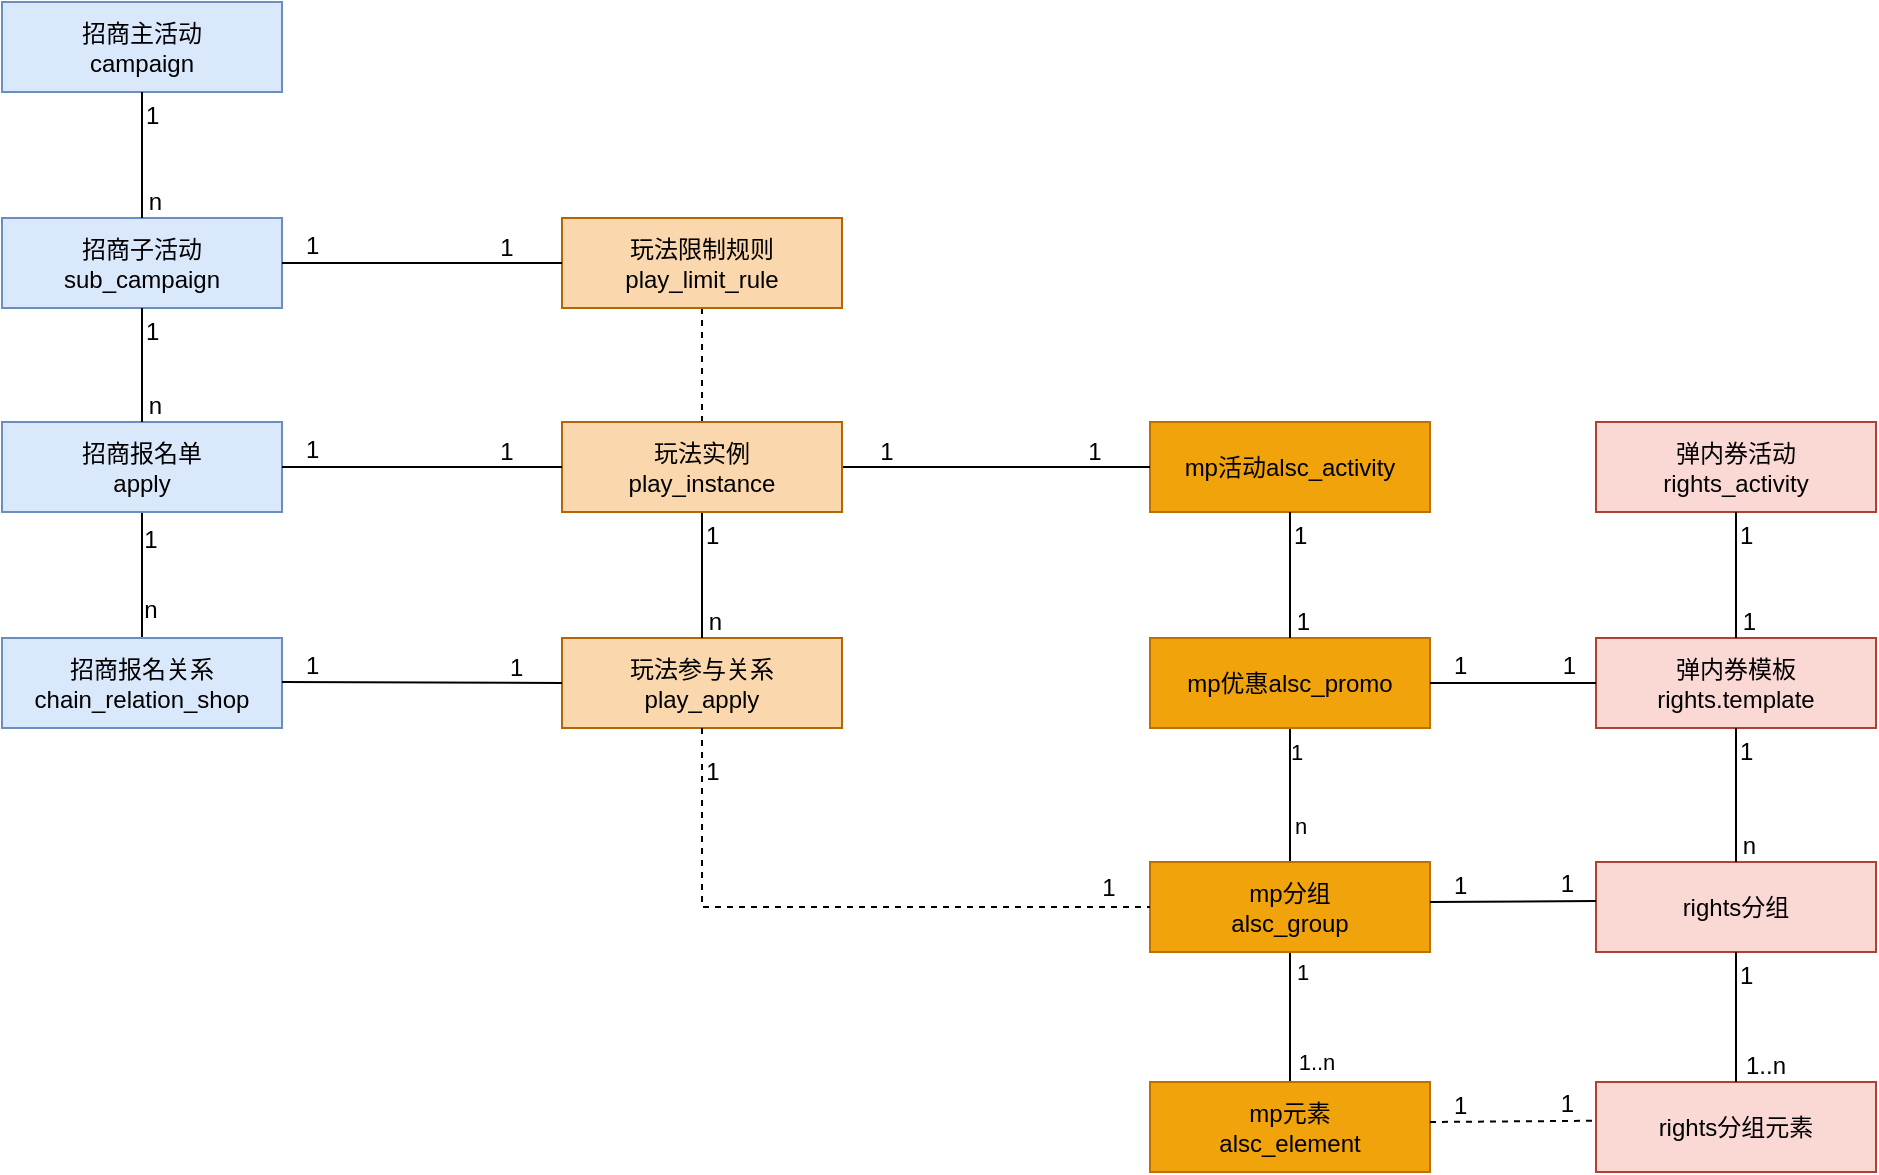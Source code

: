 <mxfile version="21.6.6" type="github" pages="2">
  <diagram name="模型-爆红包" id="RSKxBo_dg0qpYYjJsVa4">
    <mxGraphModel dx="954" dy="553" grid="1" gridSize="10" guides="1" tooltips="1" connect="1" arrows="1" fold="1" page="1" pageScale="1" pageWidth="827" pageHeight="1169" math="0" shadow="0">
      <root>
        <mxCell id="0" />
        <mxCell id="1" parent="0" />
        <mxCell id="voPBvHbVcS1l0eXUDo_d-43" value="mp活动alsc_activity" style="rounded=0;whiteSpace=wrap;html=1;fillColor=#f0a30a;fontColor=#000000;strokeColor=#BD7000;" vertex="1" parent="1">
          <mxGeometry x="604" y="240" width="140" height="45" as="geometry" />
        </mxCell>
        <mxCell id="voPBvHbVcS1l0eXUDo_d-44" style="edgeStyle=orthogonalEdgeStyle;rounded=0;orthogonalLoop=1;jettySize=auto;html=1;exitX=0.5;exitY=1;exitDx=0;exitDy=0;entryX=0.5;entryY=0;entryDx=0;entryDy=0;endArrow=none;endFill=0;" edge="1" parent="1" source="voPBvHbVcS1l0eXUDo_d-47" target="voPBvHbVcS1l0eXUDo_d-53">
          <mxGeometry relative="1" as="geometry" />
        </mxCell>
        <mxCell id="voPBvHbVcS1l0eXUDo_d-45" value="1" style="edgeLabel;html=1;align=center;verticalAlign=middle;resizable=0;points=[];" vertex="1" connectable="0" parent="voPBvHbVcS1l0eXUDo_d-44">
          <mxGeometry x="-0.861" y="3" relative="1" as="geometry">
            <mxPoint y="7" as="offset" />
          </mxGeometry>
        </mxCell>
        <mxCell id="voPBvHbVcS1l0eXUDo_d-46" value="n" style="edgeLabel;html=1;align=center;verticalAlign=middle;resizable=0;points=[];" vertex="1" connectable="0" parent="voPBvHbVcS1l0eXUDo_d-44">
          <mxGeometry x="0.722" y="4" relative="1" as="geometry">
            <mxPoint x="1" y="-9" as="offset" />
          </mxGeometry>
        </mxCell>
        <mxCell id="voPBvHbVcS1l0eXUDo_d-124" value="" style="edgeStyle=orthogonalEdgeStyle;rounded=0;orthogonalLoop=1;jettySize=auto;html=1;endArrow=none;endFill=0;" edge="1" parent="1" source="voPBvHbVcS1l0eXUDo_d-47" target="voPBvHbVcS1l0eXUDo_d-53">
          <mxGeometry relative="1" as="geometry" />
        </mxCell>
        <mxCell id="voPBvHbVcS1l0eXUDo_d-47" value="mp优惠alsc_promo" style="rounded=0;whiteSpace=wrap;html=1;fillColor=#f0a30a;fontColor=#000000;strokeColor=#BD7000;" vertex="1" parent="1">
          <mxGeometry x="604" y="348" width="140" height="45" as="geometry" />
        </mxCell>
        <mxCell id="voPBvHbVcS1l0eXUDo_d-48" value="弹内券活动&lt;br&gt;rights_activity" style="rounded=0;whiteSpace=wrap;html=1;fillColor=#fad9d5;strokeColor=#ae4132;" vertex="1" parent="1">
          <mxGeometry x="827" y="240" width="140" height="45" as="geometry" />
        </mxCell>
        <mxCell id="voPBvHbVcS1l0eXUDo_d-49" value="弹内券模板&lt;br&gt;rights.template" style="rounded=0;whiteSpace=wrap;html=1;fillColor=#fad9d5;strokeColor=#ae4132;" vertex="1" parent="1">
          <mxGeometry x="827" y="348" width="140" height="45" as="geometry" />
        </mxCell>
        <mxCell id="voPBvHbVcS1l0eXUDo_d-50" style="edgeStyle=orthogonalEdgeStyle;rounded=0;orthogonalLoop=1;jettySize=auto;html=1;exitX=0.5;exitY=1;exitDx=0;exitDy=0;entryX=0.5;entryY=0;entryDx=0;entryDy=0;endArrow=none;endFill=0;" edge="1" parent="1" source="voPBvHbVcS1l0eXUDo_d-53" target="voPBvHbVcS1l0eXUDo_d-54">
          <mxGeometry relative="1" as="geometry" />
        </mxCell>
        <mxCell id="voPBvHbVcS1l0eXUDo_d-51" value="1" style="edgeLabel;html=1;align=center;verticalAlign=middle;resizable=0;points=[];" vertex="1" connectable="0" parent="voPBvHbVcS1l0eXUDo_d-50">
          <mxGeometry x="-0.771" relative="1" as="geometry">
            <mxPoint x="6" y="2" as="offset" />
          </mxGeometry>
        </mxCell>
        <mxCell id="voPBvHbVcS1l0eXUDo_d-52" value="1..n" style="edgeLabel;html=1;align=center;verticalAlign=middle;resizable=0;points=[];" vertex="1" connectable="0" parent="voPBvHbVcS1l0eXUDo_d-50">
          <mxGeometry x="0.686" relative="1" as="geometry">
            <mxPoint x="13" as="offset" />
          </mxGeometry>
        </mxCell>
        <mxCell id="voPBvHbVcS1l0eXUDo_d-53" value="mp分组&lt;br&gt;alsc_group" style="rounded=0;whiteSpace=wrap;html=1;fillColor=#f0a30a;fontColor=#000000;strokeColor=#BD7000;" vertex="1" parent="1">
          <mxGeometry x="604" y="460" width="140" height="45" as="geometry" />
        </mxCell>
        <mxCell id="voPBvHbVcS1l0eXUDo_d-54" value="mp元素&lt;br&gt;alsc_element" style="rounded=0;whiteSpace=wrap;html=1;fillColor=#f0a30a;fontColor=#000000;strokeColor=#BD7000;" vertex="1" parent="1">
          <mxGeometry x="604" y="570" width="140" height="45" as="geometry" />
        </mxCell>
        <mxCell id="voPBvHbVcS1l0eXUDo_d-55" value="rights分组" style="rounded=0;whiteSpace=wrap;html=1;fillColor=#fad9d5;strokeColor=#ae4132;" vertex="1" parent="1">
          <mxGeometry x="827" y="460" width="140" height="45" as="geometry" />
        </mxCell>
        <mxCell id="voPBvHbVcS1l0eXUDo_d-56" value="rights分组元素" style="rounded=0;whiteSpace=wrap;html=1;fillColor=#fad9d5;strokeColor=#ae4132;" vertex="1" parent="1">
          <mxGeometry x="827" y="570" width="140" height="45" as="geometry" />
        </mxCell>
        <mxCell id="voPBvHbVcS1l0eXUDo_d-65" value="" style="endArrow=none;html=1;rounded=0;exitX=0.5;exitY=1;exitDx=0;exitDy=0;entryX=0.5;entryY=0;entryDx=0;entryDy=0;" edge="1" parent="1" source="voPBvHbVcS1l0eXUDo_d-43" target="voPBvHbVcS1l0eXUDo_d-47">
          <mxGeometry relative="1" as="geometry">
            <mxPoint x="663.5" y="280" as="sourcePoint" />
            <mxPoint x="663.5" y="348" as="targetPoint" />
          </mxGeometry>
        </mxCell>
        <mxCell id="voPBvHbVcS1l0eXUDo_d-66" value="1" style="resizable=0;html=1;align=left;verticalAlign=bottom;" connectable="0" vertex="1" parent="voPBvHbVcS1l0eXUDo_d-65">
          <mxGeometry x="-1" relative="1" as="geometry">
            <mxPoint y="20" as="offset" />
          </mxGeometry>
        </mxCell>
        <mxCell id="voPBvHbVcS1l0eXUDo_d-67" value="1" style="resizable=0;html=1;align=right;verticalAlign=bottom;" connectable="0" vertex="1" parent="voPBvHbVcS1l0eXUDo_d-65">
          <mxGeometry x="1" relative="1" as="geometry">
            <mxPoint x="10" as="offset" />
          </mxGeometry>
        </mxCell>
        <mxCell id="voPBvHbVcS1l0eXUDo_d-68" value="" style="endArrow=none;html=1;rounded=0;exitX=0.5;exitY=1;exitDx=0;exitDy=0;entryX=0.5;entryY=0;entryDx=0;entryDy=0;" edge="1" parent="1" source="voPBvHbVcS1l0eXUDo_d-48" target="voPBvHbVcS1l0eXUDo_d-49">
          <mxGeometry relative="1" as="geometry">
            <mxPoint x="884" y="280" as="sourcePoint" />
            <mxPoint x="884" y="348" as="targetPoint" />
          </mxGeometry>
        </mxCell>
        <mxCell id="voPBvHbVcS1l0eXUDo_d-69" value="1" style="resizable=0;html=1;align=left;verticalAlign=bottom;" connectable="0" vertex="1" parent="voPBvHbVcS1l0eXUDo_d-68">
          <mxGeometry x="-1" relative="1" as="geometry">
            <mxPoint y="20" as="offset" />
          </mxGeometry>
        </mxCell>
        <mxCell id="voPBvHbVcS1l0eXUDo_d-70" value="1" style="resizable=0;html=1;align=right;verticalAlign=bottom;" connectable="0" vertex="1" parent="voPBvHbVcS1l0eXUDo_d-68">
          <mxGeometry x="1" relative="1" as="geometry">
            <mxPoint x="10" as="offset" />
          </mxGeometry>
        </mxCell>
        <mxCell id="voPBvHbVcS1l0eXUDo_d-71" value="" style="endArrow=none;html=1;rounded=0;exitX=0.5;exitY=1;exitDx=0;exitDy=0;entryX=0.5;entryY=0;entryDx=0;entryDy=0;" edge="1" parent="1" source="voPBvHbVcS1l0eXUDo_d-49" target="voPBvHbVcS1l0eXUDo_d-55">
          <mxGeometry relative="1" as="geometry">
            <mxPoint x="884" y="390" as="sourcePoint" />
            <mxPoint x="884" y="458" as="targetPoint" />
          </mxGeometry>
        </mxCell>
        <mxCell id="voPBvHbVcS1l0eXUDo_d-72" value="1" style="resizable=0;html=1;align=left;verticalAlign=bottom;" connectable="0" vertex="1" parent="voPBvHbVcS1l0eXUDo_d-71">
          <mxGeometry x="-1" relative="1" as="geometry">
            <mxPoint y="20" as="offset" />
          </mxGeometry>
        </mxCell>
        <mxCell id="voPBvHbVcS1l0eXUDo_d-73" value="n" style="resizable=0;html=1;align=right;verticalAlign=bottom;" connectable="0" vertex="1" parent="voPBvHbVcS1l0eXUDo_d-71">
          <mxGeometry x="1" relative="1" as="geometry">
            <mxPoint x="10" as="offset" />
          </mxGeometry>
        </mxCell>
        <mxCell id="voPBvHbVcS1l0eXUDo_d-74" value="" style="endArrow=none;html=1;rounded=0;exitX=0.5;exitY=1;exitDx=0;exitDy=0;entryX=0.5;entryY=0;entryDx=0;entryDy=0;" edge="1" parent="1" source="voPBvHbVcS1l0eXUDo_d-55" target="voPBvHbVcS1l0eXUDo_d-56">
          <mxGeometry relative="1" as="geometry">
            <mxPoint x="884" y="500" as="sourcePoint" />
            <mxPoint x="884" y="568" as="targetPoint" />
          </mxGeometry>
        </mxCell>
        <mxCell id="voPBvHbVcS1l0eXUDo_d-75" value="1" style="resizable=0;html=1;align=left;verticalAlign=bottom;" connectable="0" vertex="1" parent="voPBvHbVcS1l0eXUDo_d-74">
          <mxGeometry x="-1" relative="1" as="geometry">
            <mxPoint y="20" as="offset" />
          </mxGeometry>
        </mxCell>
        <mxCell id="voPBvHbVcS1l0eXUDo_d-76" value="1..n" style="resizable=0;html=1;align=right;verticalAlign=bottom;" connectable="0" vertex="1" parent="voPBvHbVcS1l0eXUDo_d-74">
          <mxGeometry x="1" relative="1" as="geometry">
            <mxPoint x="25" as="offset" />
          </mxGeometry>
        </mxCell>
        <mxCell id="voPBvHbVcS1l0eXUDo_d-77" value="" style="endArrow=none;html=1;rounded=0;exitX=1;exitY=0.5;exitDx=0;exitDy=0;entryX=0;entryY=0.5;entryDx=0;entryDy=0;" edge="1" parent="1" source="voPBvHbVcS1l0eXUDo_d-47" target="voPBvHbVcS1l0eXUDo_d-49">
          <mxGeometry relative="1" as="geometry">
            <mxPoint x="727" y="367.5" as="sourcePoint" />
            <mxPoint x="827" y="368" as="targetPoint" />
          </mxGeometry>
        </mxCell>
        <mxCell id="voPBvHbVcS1l0eXUDo_d-78" value="1" style="resizable=0;html=1;align=left;verticalAlign=bottom;" connectable="0" vertex="1" parent="voPBvHbVcS1l0eXUDo_d-77">
          <mxGeometry x="-1" relative="1" as="geometry">
            <mxPoint x="10" as="offset" />
          </mxGeometry>
        </mxCell>
        <mxCell id="voPBvHbVcS1l0eXUDo_d-79" value="1" style="resizable=0;html=1;align=right;verticalAlign=bottom;" connectable="0" vertex="1" parent="voPBvHbVcS1l0eXUDo_d-77">
          <mxGeometry x="1" relative="1" as="geometry">
            <mxPoint x="-10" as="offset" />
          </mxGeometry>
        </mxCell>
        <mxCell id="voPBvHbVcS1l0eXUDo_d-80" value="" style="endArrow=none;html=1;rounded=0;entryX=0;entryY=0.5;entryDx=0;entryDy=0;" edge="1" parent="1">
          <mxGeometry relative="1" as="geometry">
            <mxPoint x="744" y="480" as="sourcePoint" />
            <mxPoint x="827" y="479.5" as="targetPoint" />
          </mxGeometry>
        </mxCell>
        <mxCell id="voPBvHbVcS1l0eXUDo_d-81" value="1" style="resizable=0;html=1;align=left;verticalAlign=bottom;" connectable="0" vertex="1" parent="voPBvHbVcS1l0eXUDo_d-80">
          <mxGeometry x="-1" relative="1" as="geometry">
            <mxPoint x="10" as="offset" />
          </mxGeometry>
        </mxCell>
        <mxCell id="voPBvHbVcS1l0eXUDo_d-82" value="1" style="resizable=0;html=1;align=right;verticalAlign=bottom;" connectable="0" vertex="1" parent="voPBvHbVcS1l0eXUDo_d-80">
          <mxGeometry x="1" relative="1" as="geometry">
            <mxPoint x="-10" as="offset" />
          </mxGeometry>
        </mxCell>
        <mxCell id="voPBvHbVcS1l0eXUDo_d-83" value="" style="endArrow=none;html=1;rounded=0;entryX=0;entryY=0.5;entryDx=0;entryDy=0;dashed=1;" edge="1" parent="1">
          <mxGeometry relative="1" as="geometry">
            <mxPoint x="744" y="590" as="sourcePoint" />
            <mxPoint x="827.0" y="589.37" as="targetPoint" />
          </mxGeometry>
        </mxCell>
        <mxCell id="voPBvHbVcS1l0eXUDo_d-84" value="1" style="resizable=0;html=1;align=left;verticalAlign=bottom;" connectable="0" vertex="1" parent="voPBvHbVcS1l0eXUDo_d-83">
          <mxGeometry x="-1" relative="1" as="geometry">
            <mxPoint x="10" as="offset" />
          </mxGeometry>
        </mxCell>
        <mxCell id="voPBvHbVcS1l0eXUDo_d-85" value="1" style="resizable=0;html=1;align=right;verticalAlign=bottom;" connectable="0" vertex="1" parent="voPBvHbVcS1l0eXUDo_d-83">
          <mxGeometry x="1" relative="1" as="geometry">
            <mxPoint x="-10" as="offset" />
          </mxGeometry>
        </mxCell>
        <mxCell id="voPBvHbVcS1l0eXUDo_d-86" value="玩法参与关系&lt;br&gt;play_apply" style="rounded=0;whiteSpace=wrap;html=1;fillColor=#fad7ac;strokeColor=#b46504;" vertex="1" parent="1">
          <mxGeometry x="310" y="348" width="140" height="45" as="geometry" />
        </mxCell>
        <mxCell id="voPBvHbVcS1l0eXUDo_d-87" style="edgeStyle=none;rounded=0;orthogonalLoop=1;jettySize=auto;html=1;exitX=0.5;exitY=1;exitDx=0;exitDy=0;entryX=0.5;entryY=0;entryDx=0;entryDy=0;dashed=1;fontSize=12;endArrow=none;endFill=0;" edge="1" parent="1" source="voPBvHbVcS1l0eXUDo_d-88" target="voPBvHbVcS1l0eXUDo_d-107">
          <mxGeometry relative="1" as="geometry" />
        </mxCell>
        <mxCell id="voPBvHbVcS1l0eXUDo_d-88" value="玩法限制规则&lt;br&gt;play_limit_rule" style="rounded=0;whiteSpace=wrap;html=1;fillColor=#fad7ac;strokeColor=#b46504;" vertex="1" parent="1">
          <mxGeometry x="310" y="138" width="140" height="45" as="geometry" />
        </mxCell>
        <mxCell id="voPBvHbVcS1l0eXUDo_d-89" value="招商主活动&lt;br&gt;campaign" style="rounded=0;whiteSpace=wrap;html=1;fillColor=#dae8fc;strokeColor=#6c8ebf;" vertex="1" parent="1">
          <mxGeometry x="30" y="30" width="140" height="45" as="geometry" />
        </mxCell>
        <mxCell id="voPBvHbVcS1l0eXUDo_d-90" value="招商子活动&lt;br&gt;sub_campaign" style="rounded=0;whiteSpace=wrap;html=1;fillColor=#dae8fc;strokeColor=#6c8ebf;" vertex="1" parent="1">
          <mxGeometry x="30" y="138" width="140" height="45" as="geometry" />
        </mxCell>
        <mxCell id="voPBvHbVcS1l0eXUDo_d-91" value="" style="endArrow=none;html=1;rounded=0;exitX=0.5;exitY=1;exitDx=0;exitDy=0;" edge="1" parent="1" source="voPBvHbVcS1l0eXUDo_d-89" target="voPBvHbVcS1l0eXUDo_d-90">
          <mxGeometry relative="1" as="geometry">
            <mxPoint x="160" y="60" as="sourcePoint" />
            <mxPoint x="250" y="60" as="targetPoint" />
          </mxGeometry>
        </mxCell>
        <mxCell id="voPBvHbVcS1l0eXUDo_d-92" value="1" style="resizable=0;html=1;align=left;verticalAlign=bottom;" connectable="0" vertex="1" parent="voPBvHbVcS1l0eXUDo_d-91">
          <mxGeometry x="-1" relative="1" as="geometry">
            <mxPoint y="20" as="offset" />
          </mxGeometry>
        </mxCell>
        <mxCell id="voPBvHbVcS1l0eXUDo_d-93" value="n" style="resizable=0;html=1;align=right;verticalAlign=bottom;" connectable="0" vertex="1" parent="voPBvHbVcS1l0eXUDo_d-91">
          <mxGeometry x="1" relative="1" as="geometry">
            <mxPoint x="10" as="offset" />
          </mxGeometry>
        </mxCell>
        <mxCell id="voPBvHbVcS1l0eXUDo_d-94" value="" style="endArrow=none;html=1;rounded=0;exitX=0.5;exitY=1;exitDx=0;exitDy=0;entryX=0.5;entryY=0;entryDx=0;entryDy=0;" edge="1" parent="1" source="voPBvHbVcS1l0eXUDo_d-107" target="voPBvHbVcS1l0eXUDo_d-86">
          <mxGeometry relative="1" as="geometry">
            <mxPoint x="369.5" y="278" as="sourcePoint" />
            <mxPoint x="369.5" y="346" as="targetPoint" />
          </mxGeometry>
        </mxCell>
        <mxCell id="voPBvHbVcS1l0eXUDo_d-95" value="1" style="resizable=0;html=1;align=left;verticalAlign=bottom;" connectable="0" vertex="1" parent="voPBvHbVcS1l0eXUDo_d-94">
          <mxGeometry x="-1" relative="1" as="geometry">
            <mxPoint y="20" as="offset" />
          </mxGeometry>
        </mxCell>
        <mxCell id="voPBvHbVcS1l0eXUDo_d-96" value="n" style="resizable=0;html=1;align=right;verticalAlign=bottom;" connectable="0" vertex="1" parent="voPBvHbVcS1l0eXUDo_d-94">
          <mxGeometry x="1" relative="1" as="geometry">
            <mxPoint x="10" as="offset" />
          </mxGeometry>
        </mxCell>
        <mxCell id="voPBvHbVcS1l0eXUDo_d-97" value="" style="endArrow=none;html=1;rounded=0;exitX=1;exitY=0.5;exitDx=0;exitDy=0;" edge="1" parent="1" source="voPBvHbVcS1l0eXUDo_d-90" target="voPBvHbVcS1l0eXUDo_d-88">
          <mxGeometry relative="1" as="geometry">
            <mxPoint x="150" y="157.5" as="sourcePoint" />
            <mxPoint x="240" y="157.5" as="targetPoint" />
          </mxGeometry>
        </mxCell>
        <mxCell id="voPBvHbVcS1l0eXUDo_d-98" value="1" style="resizable=0;html=1;align=left;verticalAlign=bottom;" connectable="0" vertex="1" parent="voPBvHbVcS1l0eXUDo_d-97">
          <mxGeometry x="-1" relative="1" as="geometry">
            <mxPoint x="10" as="offset" />
          </mxGeometry>
        </mxCell>
        <mxCell id="voPBvHbVcS1l0eXUDo_d-100" style="edgeStyle=orthogonalEdgeStyle;rounded=0;orthogonalLoop=1;jettySize=auto;html=1;exitX=0.5;exitY=1;exitDx=0;exitDy=0;fontSize=12;endArrow=none;endFill=0;" edge="1" parent="1" source="voPBvHbVcS1l0eXUDo_d-103" target="voPBvHbVcS1l0eXUDo_d-111">
          <mxGeometry relative="1" as="geometry" />
        </mxCell>
        <mxCell id="voPBvHbVcS1l0eXUDo_d-101" value="1" style="edgeLabel;html=1;align=center;verticalAlign=middle;resizable=0;points=[];fontSize=12;" vertex="1" connectable="0" parent="voPBvHbVcS1l0eXUDo_d-100">
          <mxGeometry x="-0.791" y="1" relative="1" as="geometry">
            <mxPoint x="3" y="7" as="offset" />
          </mxGeometry>
        </mxCell>
        <mxCell id="voPBvHbVcS1l0eXUDo_d-102" value="n" style="edgeLabel;html=1;align=center;verticalAlign=middle;resizable=0;points=[];fontSize=12;" vertex="1" connectable="0" parent="voPBvHbVcS1l0eXUDo_d-100">
          <mxGeometry x="0.756" y="3" relative="1" as="geometry">
            <mxPoint x="1" y="-7" as="offset" />
          </mxGeometry>
        </mxCell>
        <mxCell id="voPBvHbVcS1l0eXUDo_d-103" value="招商报名单&lt;br&gt;apply" style="rounded=0;whiteSpace=wrap;html=1;fillColor=#dae8fc;strokeColor=#6c8ebf;" vertex="1" parent="1">
          <mxGeometry x="30" y="240" width="140" height="45" as="geometry" />
        </mxCell>
        <mxCell id="voPBvHbVcS1l0eXUDo_d-104" value="" style="endArrow=none;html=1;rounded=0;" edge="1" parent="1" source="voPBvHbVcS1l0eXUDo_d-90" target="voPBvHbVcS1l0eXUDo_d-103">
          <mxGeometry relative="1" as="geometry">
            <mxPoint x="89" y="176" as="sourcePoint" />
            <mxPoint x="89" y="244" as="targetPoint" />
          </mxGeometry>
        </mxCell>
        <mxCell id="voPBvHbVcS1l0eXUDo_d-105" value="1" style="resizable=0;html=1;align=left;verticalAlign=bottom;" connectable="0" vertex="1" parent="voPBvHbVcS1l0eXUDo_d-104">
          <mxGeometry x="-1" relative="1" as="geometry">
            <mxPoint y="20" as="offset" />
          </mxGeometry>
        </mxCell>
        <mxCell id="voPBvHbVcS1l0eXUDo_d-106" value="n" style="resizable=0;html=1;align=right;verticalAlign=bottom;" connectable="0" vertex="1" parent="voPBvHbVcS1l0eXUDo_d-104">
          <mxGeometry x="1" relative="1" as="geometry">
            <mxPoint x="10" as="offset" />
          </mxGeometry>
        </mxCell>
        <mxCell id="voPBvHbVcS1l0eXUDo_d-118" style="edgeStyle=orthogonalEdgeStyle;rounded=0;orthogonalLoop=1;jettySize=auto;html=1;exitX=1;exitY=0.5;exitDx=0;exitDy=0;entryX=0;entryY=0.5;entryDx=0;entryDy=0;endArrow=none;endFill=0;" edge="1" parent="1" source="voPBvHbVcS1l0eXUDo_d-107" target="voPBvHbVcS1l0eXUDo_d-43">
          <mxGeometry relative="1" as="geometry" />
        </mxCell>
        <mxCell id="voPBvHbVcS1l0eXUDo_d-107" value="玩法实例&lt;br&gt;play_instance" style="rounded=0;whiteSpace=wrap;html=1;fillColor=#fad7ac;strokeColor=#b46504;" vertex="1" parent="1">
          <mxGeometry x="310" y="240" width="140" height="45" as="geometry" />
        </mxCell>
        <mxCell id="voPBvHbVcS1l0eXUDo_d-108" value="" style="endArrow=none;html=1;rounded=0;" edge="1" parent="1" source="voPBvHbVcS1l0eXUDo_d-103" target="voPBvHbVcS1l0eXUDo_d-107">
          <mxGeometry relative="1" as="geometry">
            <mxPoint x="150" y="259.5" as="sourcePoint" />
            <mxPoint x="240" y="259.5" as="targetPoint" />
          </mxGeometry>
        </mxCell>
        <mxCell id="voPBvHbVcS1l0eXUDo_d-109" value="1" style="resizable=0;html=1;align=left;verticalAlign=bottom;" connectable="0" vertex="1" parent="voPBvHbVcS1l0eXUDo_d-108">
          <mxGeometry x="-1" relative="1" as="geometry">
            <mxPoint x="10" as="offset" />
          </mxGeometry>
        </mxCell>
        <mxCell id="voPBvHbVcS1l0eXUDo_d-110" value="" style="resizable=0;html=1;align=right;verticalAlign=bottom;" connectable="0" vertex="1" parent="voPBvHbVcS1l0eXUDo_d-108">
          <mxGeometry x="1" relative="1" as="geometry">
            <mxPoint x="60" as="offset" />
          </mxGeometry>
        </mxCell>
        <mxCell id="voPBvHbVcS1l0eXUDo_d-111" value="招商报名关系&lt;br&gt;chain_relation_shop" style="rounded=0;whiteSpace=wrap;html=1;fillColor=#dae8fc;strokeColor=#6c8ebf;" vertex="1" parent="1">
          <mxGeometry x="30" y="348" width="140" height="45" as="geometry" />
        </mxCell>
        <mxCell id="voPBvHbVcS1l0eXUDo_d-112" value="1" style="text;html=1;align=center;verticalAlign=middle;resizable=0;points=[];autosize=1;strokeColor=none;fillColor=none;" vertex="1" parent="1">
          <mxGeometry x="267" y="240" width="30" height="30" as="geometry" />
        </mxCell>
        <mxCell id="voPBvHbVcS1l0eXUDo_d-113" value="1" style="text;html=1;align=center;verticalAlign=middle;resizable=0;points=[];autosize=1;strokeColor=none;fillColor=none;" vertex="1" parent="1">
          <mxGeometry x="267" y="138" width="30" height="30" as="geometry" />
        </mxCell>
        <mxCell id="voPBvHbVcS1l0eXUDo_d-114" value="" style="endArrow=none;html=1;rounded=0;entryX=0;entryY=0.5;entryDx=0;entryDy=0;" edge="1" parent="1" target="voPBvHbVcS1l0eXUDo_d-86">
          <mxGeometry relative="1" as="geometry">
            <mxPoint x="170" y="370" as="sourcePoint" />
            <mxPoint x="310" y="362" as="targetPoint" />
          </mxGeometry>
        </mxCell>
        <mxCell id="voPBvHbVcS1l0eXUDo_d-115" value="1" style="resizable=0;html=1;align=left;verticalAlign=bottom;" connectable="0" vertex="1" parent="voPBvHbVcS1l0eXUDo_d-114">
          <mxGeometry x="-1" relative="1" as="geometry">
            <mxPoint x="10" as="offset" />
          </mxGeometry>
        </mxCell>
        <mxCell id="voPBvHbVcS1l0eXUDo_d-116" value="" style="resizable=0;html=1;align=right;verticalAlign=bottom;" connectable="0" vertex="1" parent="voPBvHbVcS1l0eXUDo_d-114">
          <mxGeometry x="1" relative="1" as="geometry">
            <mxPoint x="60" as="offset" />
          </mxGeometry>
        </mxCell>
        <mxCell id="voPBvHbVcS1l0eXUDo_d-117" value="1" style="resizable=0;html=1;align=left;verticalAlign=bottom;" connectable="0" vertex="1" parent="1">
          <mxGeometry x="282" y="371.5" as="geometry" />
        </mxCell>
        <mxCell id="voPBvHbVcS1l0eXUDo_d-119" value="1" style="text;html=1;align=center;verticalAlign=middle;resizable=0;points=[];autosize=1;strokeColor=none;fillColor=none;" vertex="1" parent="1">
          <mxGeometry x="457" y="240" width="30" height="30" as="geometry" />
        </mxCell>
        <mxCell id="voPBvHbVcS1l0eXUDo_d-120" value="1" style="text;html=1;align=center;verticalAlign=middle;resizable=0;points=[];autosize=1;strokeColor=none;fillColor=none;" vertex="1" parent="1">
          <mxGeometry x="561" y="240" width="30" height="30" as="geometry" />
        </mxCell>
        <mxCell id="voPBvHbVcS1l0eXUDo_d-121" style="edgeStyle=orthogonalEdgeStyle;rounded=0;orthogonalLoop=1;jettySize=auto;html=1;exitX=0.5;exitY=1;exitDx=0;exitDy=0;entryX=0;entryY=0.5;entryDx=0;entryDy=0;endArrow=none;endFill=0;dashed=1;" edge="1" parent="1" source="voPBvHbVcS1l0eXUDo_d-86" target="voPBvHbVcS1l0eXUDo_d-53">
          <mxGeometry relative="1" as="geometry">
            <mxPoint x="460" y="273" as="sourcePoint" />
            <mxPoint x="630" y="273" as="targetPoint" />
          </mxGeometry>
        </mxCell>
        <mxCell id="voPBvHbVcS1l0eXUDo_d-122" value="1" style="text;html=1;align=center;verticalAlign=middle;resizable=0;points=[];autosize=1;strokeColor=none;fillColor=none;" vertex="1" parent="1">
          <mxGeometry x="370" y="400" width="30" height="30" as="geometry" />
        </mxCell>
        <mxCell id="voPBvHbVcS1l0eXUDo_d-123" value="1" style="text;html=1;align=center;verticalAlign=middle;resizable=0;points=[];autosize=1;strokeColor=none;fillColor=none;" vertex="1" parent="1">
          <mxGeometry x="568" y="458" width="30" height="30" as="geometry" />
        </mxCell>
      </root>
    </mxGraphModel>
  </diagram>
  <diagram id="e4fm686Wc6LZSbp-o0Te" name="模型-商户加码">
    <mxGraphModel dx="1781" dy="553" grid="1" gridSize="10" guides="1" tooltips="1" connect="1" arrows="1" fold="1" page="1" pageScale="1" pageWidth="827" pageHeight="1169" math="0" shadow="0">
      <root>
        <mxCell id="0" />
        <mxCell id="1" parent="0" />
        <mxCell id="9oD-lEb431yJLbNIl3E1-1" value="mp活动alsc_activity" style="rounded=0;whiteSpace=wrap;html=1;fillColor=#f0a30a;fontColor=#000000;strokeColor=#BD7000;" vertex="1" parent="1">
          <mxGeometry x="454" y="30" width="140" height="45" as="geometry" />
        </mxCell>
        <mxCell id="9oD-lEb431yJLbNIl3E1-2" style="edgeStyle=orthogonalEdgeStyle;rounded=0;orthogonalLoop=1;jettySize=auto;html=1;exitX=0.5;exitY=1;exitDx=0;exitDy=0;entryX=0.5;entryY=0;entryDx=0;entryDy=0;endArrow=none;endFill=0;" edge="1" parent="1" source="9oD-lEb431yJLbNIl3E1-6" target="9oD-lEb431yJLbNIl3E1-12">
          <mxGeometry relative="1" as="geometry" />
        </mxCell>
        <mxCell id="9oD-lEb431yJLbNIl3E1-3" value="1" style="edgeLabel;html=1;align=center;verticalAlign=middle;resizable=0;points=[];" vertex="1" connectable="0" parent="9oD-lEb431yJLbNIl3E1-2">
          <mxGeometry x="-0.861" y="3" relative="1" as="geometry">
            <mxPoint y="7" as="offset" />
          </mxGeometry>
        </mxCell>
        <mxCell id="9oD-lEb431yJLbNIl3E1-4" value="n" style="edgeLabel;html=1;align=center;verticalAlign=middle;resizable=0;points=[];" vertex="1" connectable="0" parent="9oD-lEb431yJLbNIl3E1-2">
          <mxGeometry x="0.722" y="4" relative="1" as="geometry">
            <mxPoint x="1" y="-9" as="offset" />
          </mxGeometry>
        </mxCell>
        <mxCell id="9oD-lEb431yJLbNIl3E1-5" value="" style="edgeStyle=orthogonalEdgeStyle;rounded=0;orthogonalLoop=1;jettySize=auto;html=1;endArrow=none;endFill=0;" edge="1" parent="1" source="9oD-lEb431yJLbNIl3E1-6" target="9oD-lEb431yJLbNIl3E1-12">
          <mxGeometry relative="1" as="geometry" />
        </mxCell>
        <mxCell id="9oD-lEb431yJLbNIl3E1-6" value="mp优惠alsc_promo" style="rounded=0;whiteSpace=wrap;html=1;fillColor=#f0a30a;fontColor=#000000;strokeColor=#BD7000;" vertex="1" parent="1">
          <mxGeometry x="454" y="138" width="140" height="45" as="geometry" />
        </mxCell>
        <mxCell id="9oD-lEb431yJLbNIl3E1-7" value="弹内券活动&lt;br&gt;rights_activity" style="rounded=0;whiteSpace=wrap;html=1;fillColor=#fad9d5;strokeColor=#ae4132;" vertex="1" parent="1">
          <mxGeometry x="677" y="30" width="140" height="45" as="geometry" />
        </mxCell>
        <mxCell id="9oD-lEb431yJLbNIl3E1-8" value="弹内券模板&lt;br&gt;rights.template" style="rounded=0;whiteSpace=wrap;html=1;fillColor=#fad9d5;strokeColor=#ae4132;" vertex="1" parent="1">
          <mxGeometry x="677" y="138" width="140" height="45" as="geometry" />
        </mxCell>
        <mxCell id="9oD-lEb431yJLbNIl3E1-9" style="edgeStyle=orthogonalEdgeStyle;rounded=0;orthogonalLoop=1;jettySize=auto;html=1;exitX=0.5;exitY=1;exitDx=0;exitDy=0;entryX=0.5;entryY=0;entryDx=0;entryDy=0;endArrow=none;endFill=0;" edge="1" parent="1" source="9oD-lEb431yJLbNIl3E1-12" target="9oD-lEb431yJLbNIl3E1-13">
          <mxGeometry relative="1" as="geometry" />
        </mxCell>
        <mxCell id="9oD-lEb431yJLbNIl3E1-10" value="1" style="edgeLabel;html=1;align=center;verticalAlign=middle;resizable=0;points=[];" vertex="1" connectable="0" parent="9oD-lEb431yJLbNIl3E1-9">
          <mxGeometry x="-0.771" relative="1" as="geometry">
            <mxPoint x="6" y="2" as="offset" />
          </mxGeometry>
        </mxCell>
        <mxCell id="9oD-lEb431yJLbNIl3E1-11" value="1..n" style="edgeLabel;html=1;align=center;verticalAlign=middle;resizable=0;points=[];" vertex="1" connectable="0" parent="9oD-lEb431yJLbNIl3E1-9">
          <mxGeometry x="0.686" relative="1" as="geometry">
            <mxPoint x="13" as="offset" />
          </mxGeometry>
        </mxCell>
        <mxCell id="9oD-lEb431yJLbNIl3E1-12" value="mp分组&lt;br&gt;alsc_group" style="rounded=0;whiteSpace=wrap;html=1;fillColor=#f0a30a;fontColor=#000000;strokeColor=#BD7000;" vertex="1" parent="1">
          <mxGeometry x="454" y="250" width="140" height="45" as="geometry" />
        </mxCell>
        <mxCell id="9oD-lEb431yJLbNIl3E1-13" value="mp元素&lt;br&gt;alsc_element" style="rounded=0;whiteSpace=wrap;html=1;fillColor=#f0a30a;fontColor=#000000;strokeColor=#BD7000;" vertex="1" parent="1">
          <mxGeometry x="454" y="360" width="140" height="45" as="geometry" />
        </mxCell>
        <mxCell id="9oD-lEb431yJLbNIl3E1-14" value="rights分组" style="rounded=0;whiteSpace=wrap;html=1;fillColor=#fad9d5;strokeColor=#ae4132;" vertex="1" parent="1">
          <mxGeometry x="677" y="250" width="140" height="45" as="geometry" />
        </mxCell>
        <mxCell id="9oD-lEb431yJLbNIl3E1-15" value="rights分组元素" style="rounded=0;whiteSpace=wrap;html=1;fillColor=#fad9d5;strokeColor=#ae4132;" vertex="1" parent="1">
          <mxGeometry x="677" y="360" width="140" height="45" as="geometry" />
        </mxCell>
        <mxCell id="9oD-lEb431yJLbNIl3E1-16" value="" style="endArrow=none;html=1;rounded=0;exitX=0.5;exitY=1;exitDx=0;exitDy=0;entryX=0.5;entryY=0;entryDx=0;entryDy=0;" edge="1" parent="1" source="9oD-lEb431yJLbNIl3E1-1" target="9oD-lEb431yJLbNIl3E1-6">
          <mxGeometry relative="1" as="geometry">
            <mxPoint x="513.5" y="70" as="sourcePoint" />
            <mxPoint x="513.5" y="138" as="targetPoint" />
          </mxGeometry>
        </mxCell>
        <mxCell id="9oD-lEb431yJLbNIl3E1-17" value="1" style="resizable=0;html=1;align=left;verticalAlign=bottom;" connectable="0" vertex="1" parent="9oD-lEb431yJLbNIl3E1-16">
          <mxGeometry x="-1" relative="1" as="geometry">
            <mxPoint y="20" as="offset" />
          </mxGeometry>
        </mxCell>
        <mxCell id="9oD-lEb431yJLbNIl3E1-18" value="1" style="resizable=0;html=1;align=right;verticalAlign=bottom;" connectable="0" vertex="1" parent="9oD-lEb431yJLbNIl3E1-16">
          <mxGeometry x="1" relative="1" as="geometry">
            <mxPoint x="10" as="offset" />
          </mxGeometry>
        </mxCell>
        <mxCell id="9oD-lEb431yJLbNIl3E1-19" value="" style="endArrow=none;html=1;rounded=0;exitX=0.5;exitY=1;exitDx=0;exitDy=0;entryX=0.5;entryY=0;entryDx=0;entryDy=0;" edge="1" parent="1" source="9oD-lEb431yJLbNIl3E1-7" target="9oD-lEb431yJLbNIl3E1-8">
          <mxGeometry relative="1" as="geometry">
            <mxPoint x="734" y="70" as="sourcePoint" />
            <mxPoint x="734" y="138" as="targetPoint" />
          </mxGeometry>
        </mxCell>
        <mxCell id="9oD-lEb431yJLbNIl3E1-20" value="1" style="resizable=0;html=1;align=left;verticalAlign=bottom;" connectable="0" vertex="1" parent="9oD-lEb431yJLbNIl3E1-19">
          <mxGeometry x="-1" relative="1" as="geometry">
            <mxPoint y="20" as="offset" />
          </mxGeometry>
        </mxCell>
        <mxCell id="9oD-lEb431yJLbNIl3E1-21" value="1" style="resizable=0;html=1;align=right;verticalAlign=bottom;" connectable="0" vertex="1" parent="9oD-lEb431yJLbNIl3E1-19">
          <mxGeometry x="1" relative="1" as="geometry">
            <mxPoint x="10" as="offset" />
          </mxGeometry>
        </mxCell>
        <mxCell id="9oD-lEb431yJLbNIl3E1-22" value="" style="endArrow=none;html=1;rounded=0;exitX=0.5;exitY=1;exitDx=0;exitDy=0;entryX=0.5;entryY=0;entryDx=0;entryDy=0;" edge="1" parent="1" source="9oD-lEb431yJLbNIl3E1-8" target="9oD-lEb431yJLbNIl3E1-14">
          <mxGeometry relative="1" as="geometry">
            <mxPoint x="734" y="180" as="sourcePoint" />
            <mxPoint x="734" y="248" as="targetPoint" />
          </mxGeometry>
        </mxCell>
        <mxCell id="9oD-lEb431yJLbNIl3E1-23" value="1" style="resizable=0;html=1;align=left;verticalAlign=bottom;" connectable="0" vertex="1" parent="9oD-lEb431yJLbNIl3E1-22">
          <mxGeometry x="-1" relative="1" as="geometry">
            <mxPoint y="20" as="offset" />
          </mxGeometry>
        </mxCell>
        <mxCell id="9oD-lEb431yJLbNIl3E1-24" value="n" style="resizable=0;html=1;align=right;verticalAlign=bottom;" connectable="0" vertex="1" parent="9oD-lEb431yJLbNIl3E1-22">
          <mxGeometry x="1" relative="1" as="geometry">
            <mxPoint x="10" as="offset" />
          </mxGeometry>
        </mxCell>
        <mxCell id="9oD-lEb431yJLbNIl3E1-25" value="" style="endArrow=none;html=1;rounded=0;exitX=0.5;exitY=1;exitDx=0;exitDy=0;entryX=0.5;entryY=0;entryDx=0;entryDy=0;" edge="1" parent="1" source="9oD-lEb431yJLbNIl3E1-14" target="9oD-lEb431yJLbNIl3E1-15">
          <mxGeometry relative="1" as="geometry">
            <mxPoint x="734" y="290" as="sourcePoint" />
            <mxPoint x="734" y="358" as="targetPoint" />
          </mxGeometry>
        </mxCell>
        <mxCell id="9oD-lEb431yJLbNIl3E1-26" value="1" style="resizable=0;html=1;align=left;verticalAlign=bottom;" connectable="0" vertex="1" parent="9oD-lEb431yJLbNIl3E1-25">
          <mxGeometry x="-1" relative="1" as="geometry">
            <mxPoint y="20" as="offset" />
          </mxGeometry>
        </mxCell>
        <mxCell id="9oD-lEb431yJLbNIl3E1-27" value="1..n" style="resizable=0;html=1;align=right;verticalAlign=bottom;" connectable="0" vertex="1" parent="9oD-lEb431yJLbNIl3E1-25">
          <mxGeometry x="1" relative="1" as="geometry">
            <mxPoint x="25" as="offset" />
          </mxGeometry>
        </mxCell>
        <mxCell id="9oD-lEb431yJLbNIl3E1-28" value="" style="endArrow=none;html=1;rounded=0;exitX=1;exitY=0.5;exitDx=0;exitDy=0;entryX=0;entryY=0.5;entryDx=0;entryDy=0;" edge="1" parent="1" source="9oD-lEb431yJLbNIl3E1-6" target="9oD-lEb431yJLbNIl3E1-8">
          <mxGeometry relative="1" as="geometry">
            <mxPoint x="577" y="157.5" as="sourcePoint" />
            <mxPoint x="677" y="158" as="targetPoint" />
          </mxGeometry>
        </mxCell>
        <mxCell id="9oD-lEb431yJLbNIl3E1-29" value="1" style="resizable=0;html=1;align=left;verticalAlign=bottom;" connectable="0" vertex="1" parent="9oD-lEb431yJLbNIl3E1-28">
          <mxGeometry x="-1" relative="1" as="geometry">
            <mxPoint x="10" as="offset" />
          </mxGeometry>
        </mxCell>
        <mxCell id="9oD-lEb431yJLbNIl3E1-30" value="1" style="resizable=0;html=1;align=right;verticalAlign=bottom;" connectable="0" vertex="1" parent="9oD-lEb431yJLbNIl3E1-28">
          <mxGeometry x="1" relative="1" as="geometry">
            <mxPoint x="-10" as="offset" />
          </mxGeometry>
        </mxCell>
        <mxCell id="9oD-lEb431yJLbNIl3E1-31" value="" style="endArrow=none;html=1;rounded=0;entryX=0;entryY=0.5;entryDx=0;entryDy=0;" edge="1" parent="1">
          <mxGeometry relative="1" as="geometry">
            <mxPoint x="594" y="270" as="sourcePoint" />
            <mxPoint x="677" y="269.5" as="targetPoint" />
          </mxGeometry>
        </mxCell>
        <mxCell id="9oD-lEb431yJLbNIl3E1-32" value="1" style="resizable=0;html=1;align=left;verticalAlign=bottom;" connectable="0" vertex="1" parent="9oD-lEb431yJLbNIl3E1-31">
          <mxGeometry x="-1" relative="1" as="geometry">
            <mxPoint x="10" as="offset" />
          </mxGeometry>
        </mxCell>
        <mxCell id="9oD-lEb431yJLbNIl3E1-33" value="1" style="resizable=0;html=1;align=right;verticalAlign=bottom;" connectable="0" vertex="1" parent="9oD-lEb431yJLbNIl3E1-31">
          <mxGeometry x="1" relative="1" as="geometry">
            <mxPoint x="-10" as="offset" />
          </mxGeometry>
        </mxCell>
        <mxCell id="9oD-lEb431yJLbNIl3E1-34" value="" style="endArrow=none;html=1;rounded=0;entryX=0;entryY=0.5;entryDx=0;entryDy=0;dashed=1;" edge="1" parent="1">
          <mxGeometry relative="1" as="geometry">
            <mxPoint x="594" y="380" as="sourcePoint" />
            <mxPoint x="677.0" y="379.37" as="targetPoint" />
          </mxGeometry>
        </mxCell>
        <mxCell id="9oD-lEb431yJLbNIl3E1-35" value="1" style="resizable=0;html=1;align=left;verticalAlign=bottom;" connectable="0" vertex="1" parent="9oD-lEb431yJLbNIl3E1-34">
          <mxGeometry x="-1" relative="1" as="geometry">
            <mxPoint x="10" as="offset" />
          </mxGeometry>
        </mxCell>
        <mxCell id="9oD-lEb431yJLbNIl3E1-36" value="1" style="resizable=0;html=1;align=right;verticalAlign=bottom;" connectable="0" vertex="1" parent="9oD-lEb431yJLbNIl3E1-34">
          <mxGeometry x="1" relative="1" as="geometry">
            <mxPoint x="-10" as="offset" />
          </mxGeometry>
        </mxCell>
        <mxCell id="9oD-lEb431yJLbNIl3E1-37" value="玩法参与关系&lt;br&gt;play_apply" style="rounded=0;whiteSpace=wrap;html=1;fillColor=#fad7ac;strokeColor=#b46504;" vertex="1" parent="1">
          <mxGeometry x="160" y="138" width="140" height="45" as="geometry" />
        </mxCell>
        <mxCell id="9oD-lEb431yJLbNIl3E1-38" value="" style="endArrow=none;html=1;rounded=0;exitX=0.5;exitY=1;exitDx=0;exitDy=0;entryX=0.5;entryY=0;entryDx=0;entryDy=0;" edge="1" parent="1" source="9oD-lEb431yJLbNIl3E1-42" target="9oD-lEb431yJLbNIl3E1-37">
          <mxGeometry relative="1" as="geometry">
            <mxPoint x="219.5" y="68" as="sourcePoint" />
            <mxPoint x="219.5" y="136" as="targetPoint" />
          </mxGeometry>
        </mxCell>
        <mxCell id="9oD-lEb431yJLbNIl3E1-39" value="1" style="resizable=0;html=1;align=left;verticalAlign=bottom;" connectable="0" vertex="1" parent="9oD-lEb431yJLbNIl3E1-38">
          <mxGeometry x="-1" relative="1" as="geometry">
            <mxPoint y="20" as="offset" />
          </mxGeometry>
        </mxCell>
        <mxCell id="9oD-lEb431yJLbNIl3E1-40" value="n" style="resizable=0;html=1;align=right;verticalAlign=bottom;" connectable="0" vertex="1" parent="9oD-lEb431yJLbNIl3E1-38">
          <mxGeometry x="1" relative="1" as="geometry">
            <mxPoint x="10" as="offset" />
          </mxGeometry>
        </mxCell>
        <mxCell id="9oD-lEb431yJLbNIl3E1-41" style="edgeStyle=orthogonalEdgeStyle;rounded=0;orthogonalLoop=1;jettySize=auto;html=1;exitX=1;exitY=0.5;exitDx=0;exitDy=0;entryX=0;entryY=0.5;entryDx=0;entryDy=0;endArrow=none;endFill=0;" edge="1" parent="1" source="9oD-lEb431yJLbNIl3E1-42" target="9oD-lEb431yJLbNIl3E1-1">
          <mxGeometry relative="1" as="geometry" />
        </mxCell>
        <mxCell id="9oD-lEb431yJLbNIl3E1-42" value="玩法实例&lt;br&gt;play_instance" style="rounded=0;whiteSpace=wrap;html=1;fillColor=#fad7ac;strokeColor=#b46504;" vertex="1" parent="1">
          <mxGeometry x="160" y="30" width="140" height="45" as="geometry" />
        </mxCell>
        <mxCell id="9oD-lEb431yJLbNIl3E1-43" value="" style="resizable=0;html=1;align=right;verticalAlign=bottom;" connectable="0" vertex="1" parent="1">
          <mxGeometry x="220" y="52.5" as="geometry" />
        </mxCell>
        <mxCell id="9oD-lEb431yJLbNIl3E1-44" value="" style="resizable=0;html=1;align=right;verticalAlign=bottom;" connectable="0" vertex="1" parent="1">
          <mxGeometry x="219.999" y="160.5" as="geometry" />
        </mxCell>
        <mxCell id="9oD-lEb431yJLbNIl3E1-45" value="1" style="text;html=1;align=center;verticalAlign=middle;resizable=0;points=[];autosize=1;strokeColor=none;fillColor=none;" vertex="1" parent="1">
          <mxGeometry x="307" y="30" width="30" height="30" as="geometry" />
        </mxCell>
        <mxCell id="9oD-lEb431yJLbNIl3E1-46" value="1" style="text;html=1;align=center;verticalAlign=middle;resizable=0;points=[];autosize=1;strokeColor=none;fillColor=none;" vertex="1" parent="1">
          <mxGeometry x="411" y="30" width="30" height="30" as="geometry" />
        </mxCell>
        <mxCell id="9oD-lEb431yJLbNIl3E1-47" style="edgeStyle=orthogonalEdgeStyle;rounded=0;orthogonalLoop=1;jettySize=auto;html=1;exitX=0.5;exitY=1;exitDx=0;exitDy=0;entryX=0;entryY=0.5;entryDx=0;entryDy=0;endArrow=none;endFill=0;dashed=1;" edge="1" parent="1" source="9oD-lEb431yJLbNIl3E1-37" target="9oD-lEb431yJLbNIl3E1-12">
          <mxGeometry relative="1" as="geometry">
            <mxPoint x="310" y="63" as="sourcePoint" />
            <mxPoint x="480" y="63" as="targetPoint" />
          </mxGeometry>
        </mxCell>
        <mxCell id="9oD-lEb431yJLbNIl3E1-48" value="1" style="text;html=1;align=center;verticalAlign=middle;resizable=0;points=[];autosize=1;strokeColor=none;fillColor=none;" vertex="1" parent="1">
          <mxGeometry x="220" y="190" width="30" height="30" as="geometry" />
        </mxCell>
        <mxCell id="9oD-lEb431yJLbNIl3E1-49" value="1" style="text;html=1;align=center;verticalAlign=middle;resizable=0;points=[];autosize=1;strokeColor=none;fillColor=none;" vertex="1" parent="1">
          <mxGeometry x="418" y="248" width="30" height="30" as="geometry" />
        </mxCell>
        <mxCell id="j6Ad-U-3BNR45UZda7XY-7" style="edgeStyle=orthogonalEdgeStyle;rounded=0;orthogonalLoop=1;jettySize=auto;html=1;exitX=1;exitY=0.5;exitDx=0;exitDy=0;endArrow=none;endFill=0;" edge="1" parent="1" source="j6Ad-U-3BNR45UZda7XY-1" target="9oD-lEb431yJLbNIl3E1-42">
          <mxGeometry relative="1" as="geometry" />
        </mxCell>
        <mxCell id="j6Ad-U-3BNR45UZda7XY-12" style="rounded=0;orthogonalLoop=1;jettySize=auto;html=1;exitX=1;exitY=1;exitDx=0;exitDy=0;entryX=0;entryY=0;entryDx=0;entryDy=0;endArrow=none;endFill=0;" edge="1" parent="1" source="j6Ad-U-3BNR45UZda7XY-1" target="9oD-lEb431yJLbNIl3E1-37">
          <mxGeometry relative="1" as="geometry" />
        </mxCell>
        <mxCell id="j6Ad-U-3BNR45UZda7XY-14" value="1" style="edgeLabel;html=1;align=center;verticalAlign=middle;resizable=0;points=[];" vertex="1" connectable="0" parent="j6Ad-U-3BNR45UZda7XY-12">
          <mxGeometry x="-0.609" y="-1" relative="1" as="geometry">
            <mxPoint x="1" y="12" as="offset" />
          </mxGeometry>
        </mxCell>
        <mxCell id="j6Ad-U-3BNR45UZda7XY-1" value="组合玩法&lt;br&gt;play_instance" style="rounded=0;whiteSpace=wrap;html=1;fillColor=#dae8fc;strokeColor=#6c8ebf;" vertex="1" parent="1">
          <mxGeometry x="-140" y="30" width="140" height="45" as="geometry" />
        </mxCell>
        <mxCell id="j6Ad-U-3BNR45UZda7XY-2" value="组合关系&lt;br&gt;play_relation" style="rounded=0;whiteSpace=wrap;html=1;fillColor=#dae8fc;strokeColor=#6c8ebf;" vertex="1" parent="1">
          <mxGeometry x="-140" y="138" width="140" height="45" as="geometry" />
        </mxCell>
        <mxCell id="j6Ad-U-3BNR45UZda7XY-3" value="" style="endArrow=none;html=1;rounded=0;exitX=0.5;exitY=1;exitDx=0;exitDy=0;" edge="1" parent="1" source="j6Ad-U-3BNR45UZda7XY-1" target="j6Ad-U-3BNR45UZda7XY-2">
          <mxGeometry relative="1" as="geometry">
            <mxPoint x="-10" y="60" as="sourcePoint" />
            <mxPoint x="80" y="60" as="targetPoint" />
          </mxGeometry>
        </mxCell>
        <mxCell id="j6Ad-U-3BNR45UZda7XY-4" value="1" style="resizable=0;html=1;align=left;verticalAlign=bottom;" connectable="0" vertex="1" parent="j6Ad-U-3BNR45UZda7XY-3">
          <mxGeometry x="-1" relative="1" as="geometry">
            <mxPoint y="20" as="offset" />
          </mxGeometry>
        </mxCell>
        <mxCell id="j6Ad-U-3BNR45UZda7XY-5" value="n" style="resizable=0;html=1;align=right;verticalAlign=bottom;" connectable="0" vertex="1" parent="j6Ad-U-3BNR45UZda7XY-3">
          <mxGeometry x="1" relative="1" as="geometry">
            <mxPoint x="10" as="offset" />
          </mxGeometry>
        </mxCell>
        <mxCell id="j6Ad-U-3BNR45UZda7XY-9" value="1" style="text;html=1;align=center;verticalAlign=middle;resizable=0;points=[];autosize=1;strokeColor=none;fillColor=none;" vertex="1" parent="1">
          <mxGeometry x="17" y="30" width="30" height="30" as="geometry" />
        </mxCell>
        <mxCell id="j6Ad-U-3BNR45UZda7XY-10" value="n" style="text;html=1;align=center;verticalAlign=middle;resizable=0;points=[];autosize=1;strokeColor=none;fillColor=none;" vertex="1" parent="1">
          <mxGeometry x="117" y="30" width="30" height="30" as="geometry" />
        </mxCell>
        <mxCell id="j6Ad-U-3BNR45UZda7XY-15" value="n" style="text;html=1;align=center;verticalAlign=middle;resizable=0;points=[];autosize=1;strokeColor=none;fillColor=none;" vertex="1" parent="1">
          <mxGeometry x="107" y="120" width="30" height="30" as="geometry" />
        </mxCell>
      </root>
    </mxGraphModel>
  </diagram>
</mxfile>
